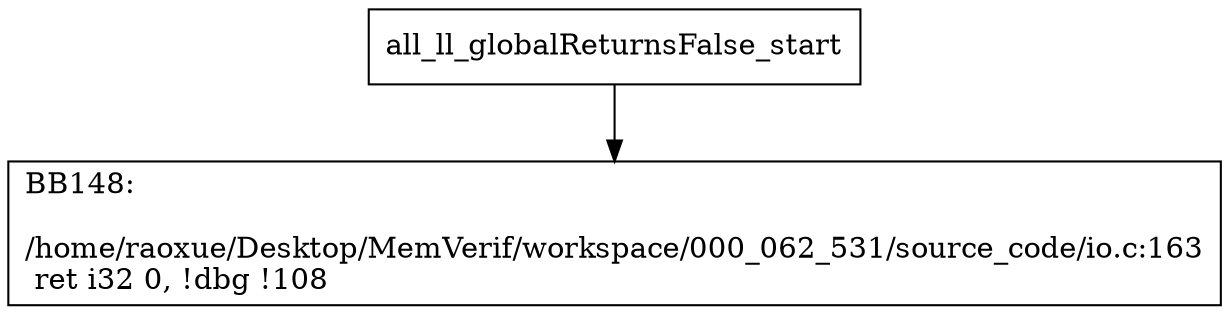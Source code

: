 digraph "CFG for'all_ll_globalReturnsFalse' function" {
	BBall_ll_globalReturnsFalse_start[shape=record,label="{all_ll_globalReturnsFalse_start}"];
	BBall_ll_globalReturnsFalse_start-> all_ll_globalReturnsFalseBB148;
	all_ll_globalReturnsFalseBB148 [shape=record, label="{BB148:\l\l/home/raoxue/Desktop/MemVerif/workspace/000_062_531/source_code/io.c:163\l
  ret i32 0, !dbg !108\l
}"];
}
